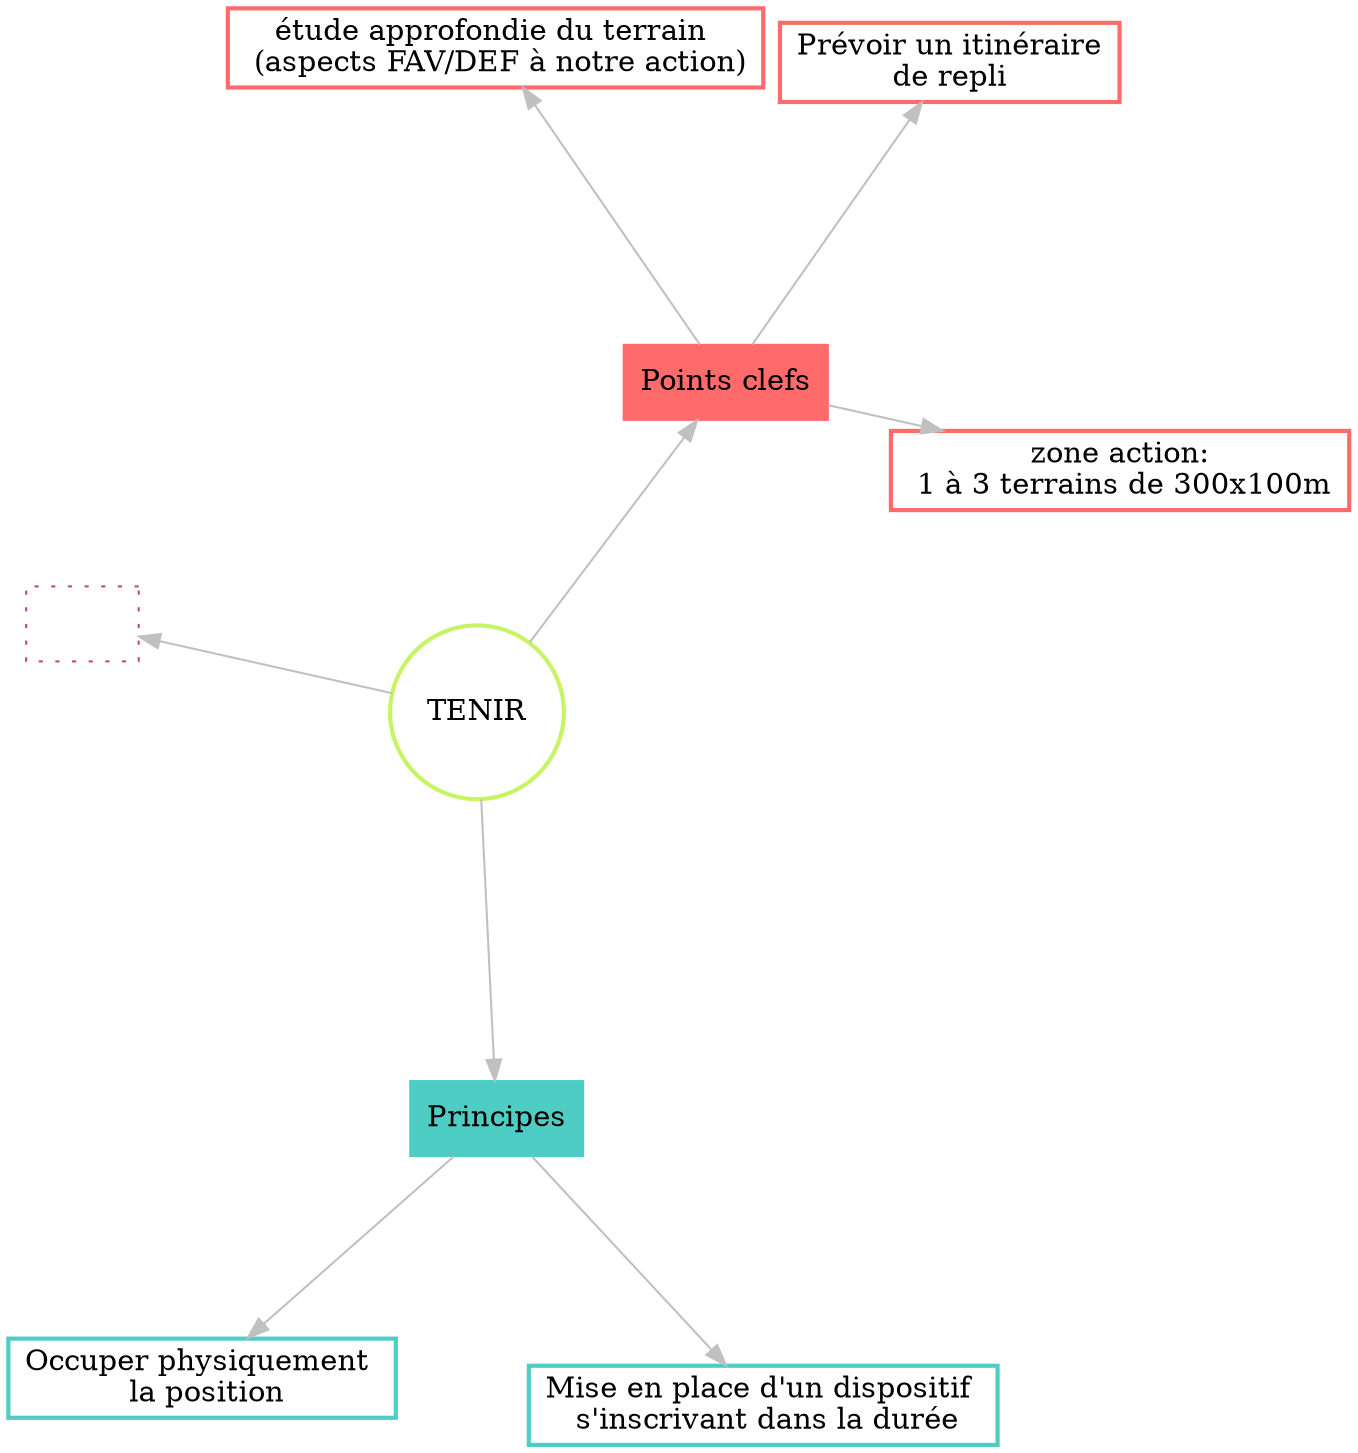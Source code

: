 digraph {

    graph [layout = neato, overlap=false]
    node [shape = rectangle, style = bold]
    edge [color = grey]

    TENIR [shape = circle, color = "#C7F464"]
   
    // Points clefs
    node [color = "#FF6B6B"]
    "Points clefs"  [style = filled]
    "Points clefs" -> "zone action:\n 1 à 3 terrains de 300x100m";
    "Points clefs" -> "étude approfondie du terrain \n (aspects FAV/DEF à notre action)";
    "Points clefs" -> "Prévoir un itinéraire\nde repli";
    
    // Principes
    node [color = "#4ECDC4"]
    Principes       [style = filled]
    Principes -> "Occuper physiquement \n la position"
    Principes -> "Mise en place d'un dispositif \n s'inscrivant dans la durée";

    // Symbole APP-6A
    node [color = "#C44D58"]
    symbole [image="section_tenir.png", label="", style = dotted]

    TENIR -> {Principes, "Points clefs", symbole}


}
